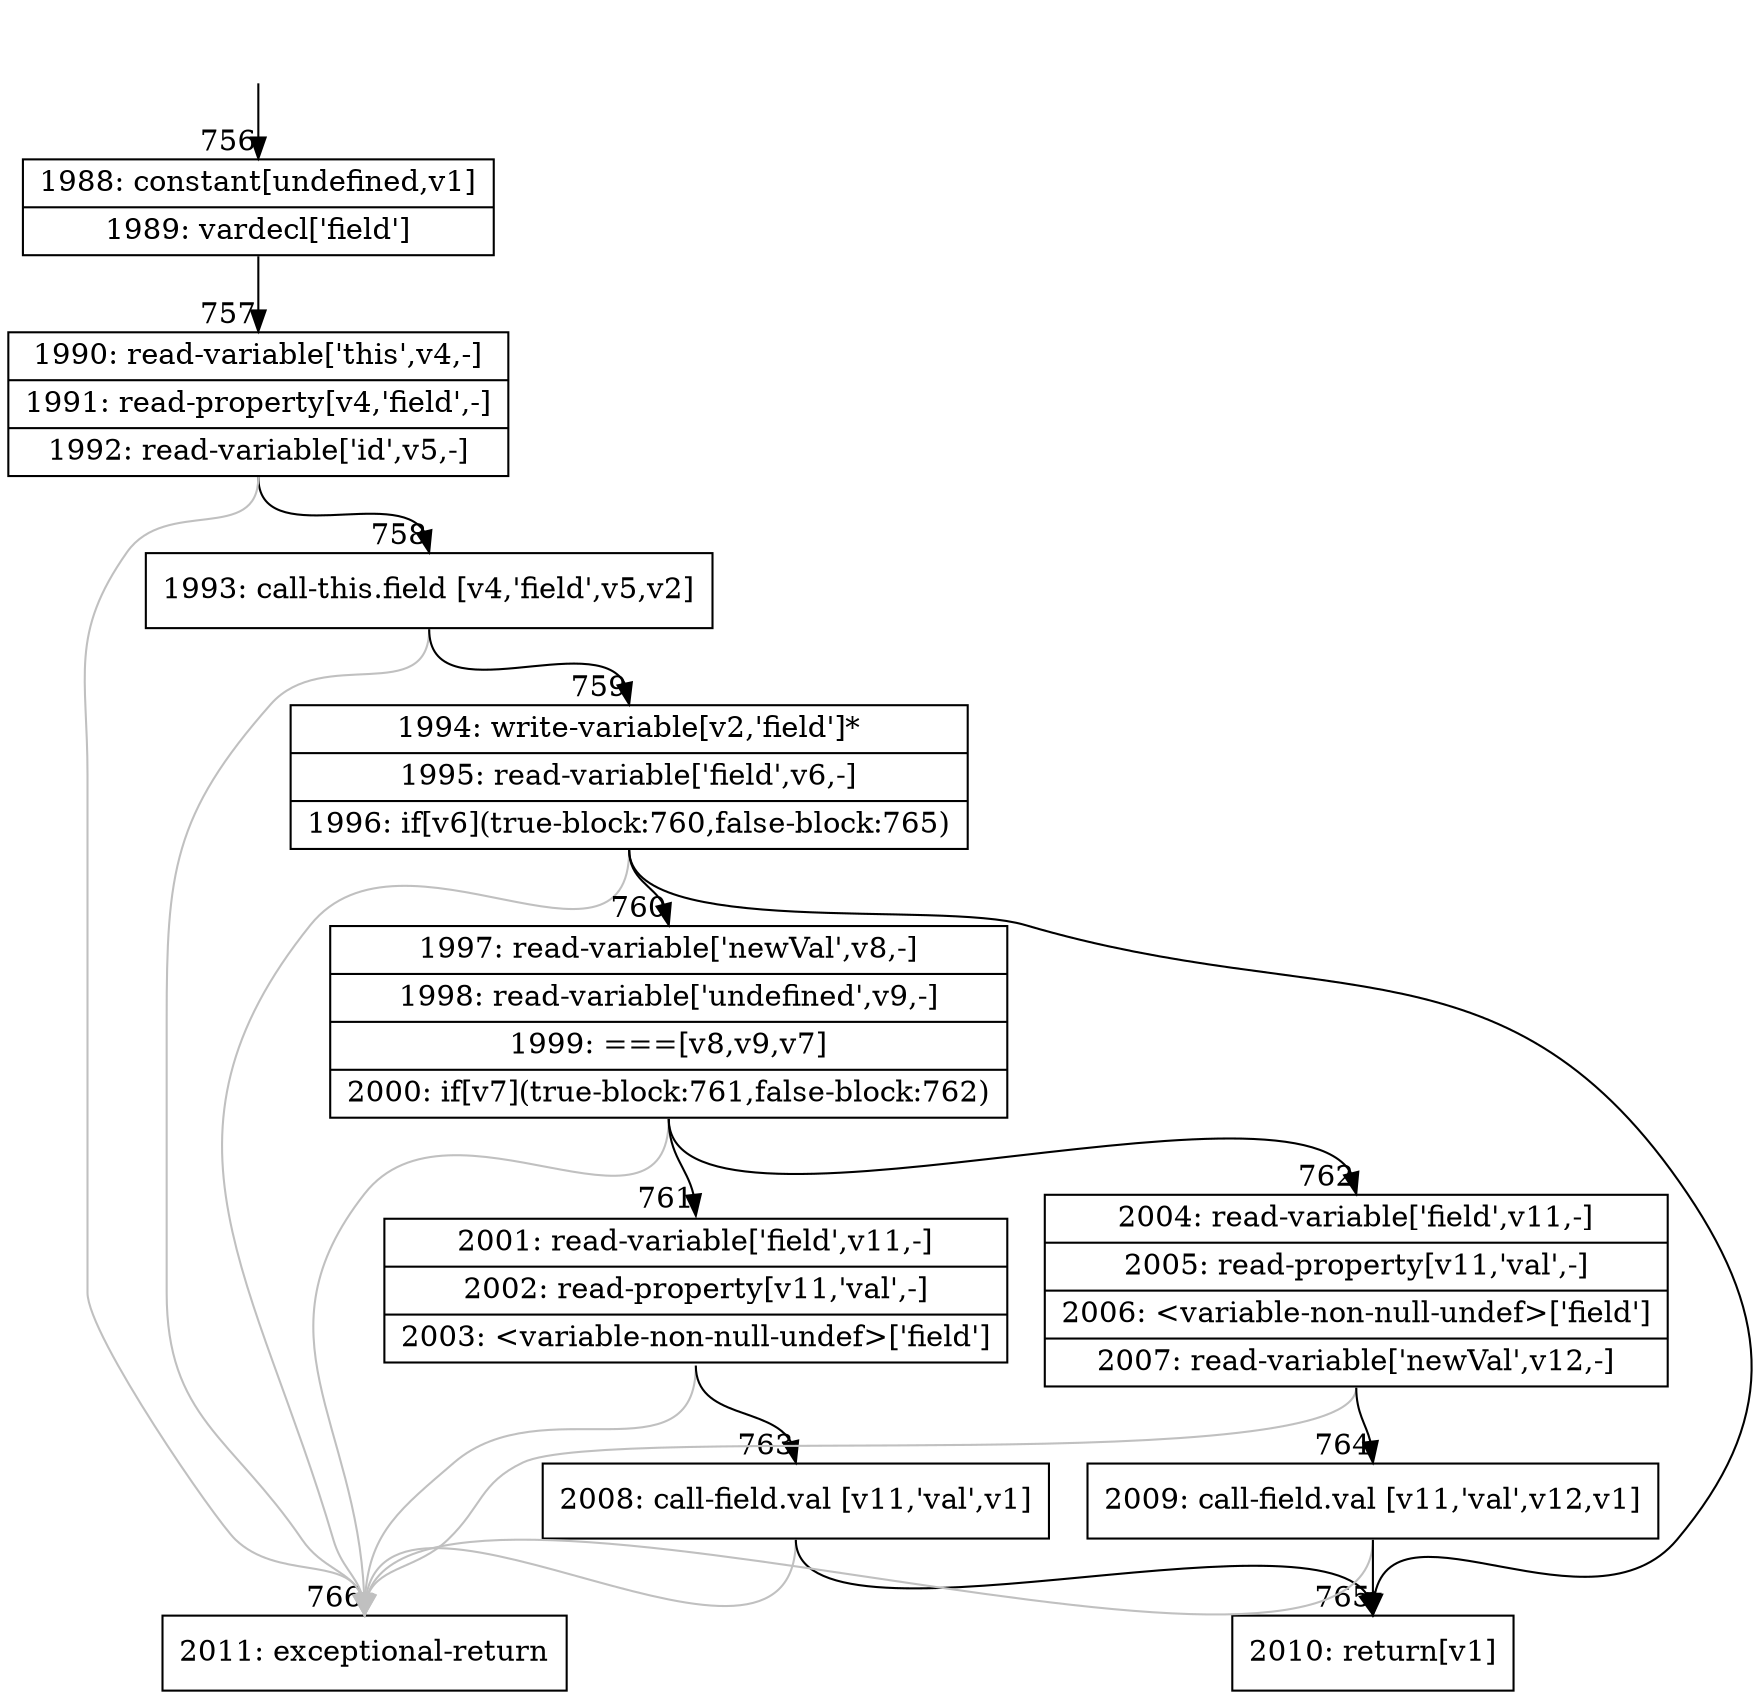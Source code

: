 digraph {
rankdir="TD"
BB_entry75[shape=none,label=""];
BB_entry75 -> BB756 [tailport=s, headport=n, headlabel="    756"]
BB756 [shape=record label="{1988: constant[undefined,v1]|1989: vardecl['field']}" ] 
BB756 -> BB757 [tailport=s, headport=n, headlabel="      757"]
BB757 [shape=record label="{1990: read-variable['this',v4,-]|1991: read-property[v4,'field',-]|1992: read-variable['id',v5,-]}" ] 
BB757 -> BB758 [tailport=s, headport=n, headlabel="      758"]
BB757 -> BB766 [tailport=s, headport=n, color=gray, headlabel="      766"]
BB758 [shape=record label="{1993: call-this.field [v4,'field',v5,v2]}" ] 
BB758 -> BB759 [tailport=s, headport=n, headlabel="      759"]
BB758 -> BB766 [tailport=s, headport=n, color=gray]
BB759 [shape=record label="{1994: write-variable[v2,'field']*|1995: read-variable['field',v6,-]|1996: if[v6](true-block:760,false-block:765)}" ] 
BB759 -> BB760 [tailport=s, headport=n, headlabel="      760"]
BB759 -> BB765 [tailport=s, headport=n, headlabel="      765"]
BB759 -> BB766 [tailport=s, headport=n, color=gray]
BB760 [shape=record label="{1997: read-variable['newVal',v8,-]|1998: read-variable['undefined',v9,-]|1999: ===[v8,v9,v7]|2000: if[v7](true-block:761,false-block:762)}" ] 
BB760 -> BB761 [tailport=s, headport=n, headlabel="      761"]
BB760 -> BB762 [tailport=s, headport=n, headlabel="      762"]
BB760 -> BB766 [tailport=s, headport=n, color=gray]
BB761 [shape=record label="{2001: read-variable['field',v11,-]|2002: read-property[v11,'val',-]|2003: \<variable-non-null-undef\>['field']}" ] 
BB761 -> BB763 [tailport=s, headport=n, headlabel="      763"]
BB761 -> BB766 [tailport=s, headport=n, color=gray]
BB762 [shape=record label="{2004: read-variable['field',v11,-]|2005: read-property[v11,'val',-]|2006: \<variable-non-null-undef\>['field']|2007: read-variable['newVal',v12,-]}" ] 
BB762 -> BB764 [tailport=s, headport=n, headlabel="      764"]
BB762 -> BB766 [tailport=s, headport=n, color=gray]
BB763 [shape=record label="{2008: call-field.val [v11,'val',v1]}" ] 
BB763 -> BB765 [tailport=s, headport=n]
BB763 -> BB766 [tailport=s, headport=n, color=gray]
BB764 [shape=record label="{2009: call-field.val [v11,'val',v12,v1]}" ] 
BB764 -> BB765 [tailport=s, headport=n]
BB764 -> BB766 [tailport=s, headport=n, color=gray]
BB765 [shape=record label="{2010: return[v1]}" ] 
BB766 [shape=record label="{2011: exceptional-return}" ] 
//#$~ 647
}
